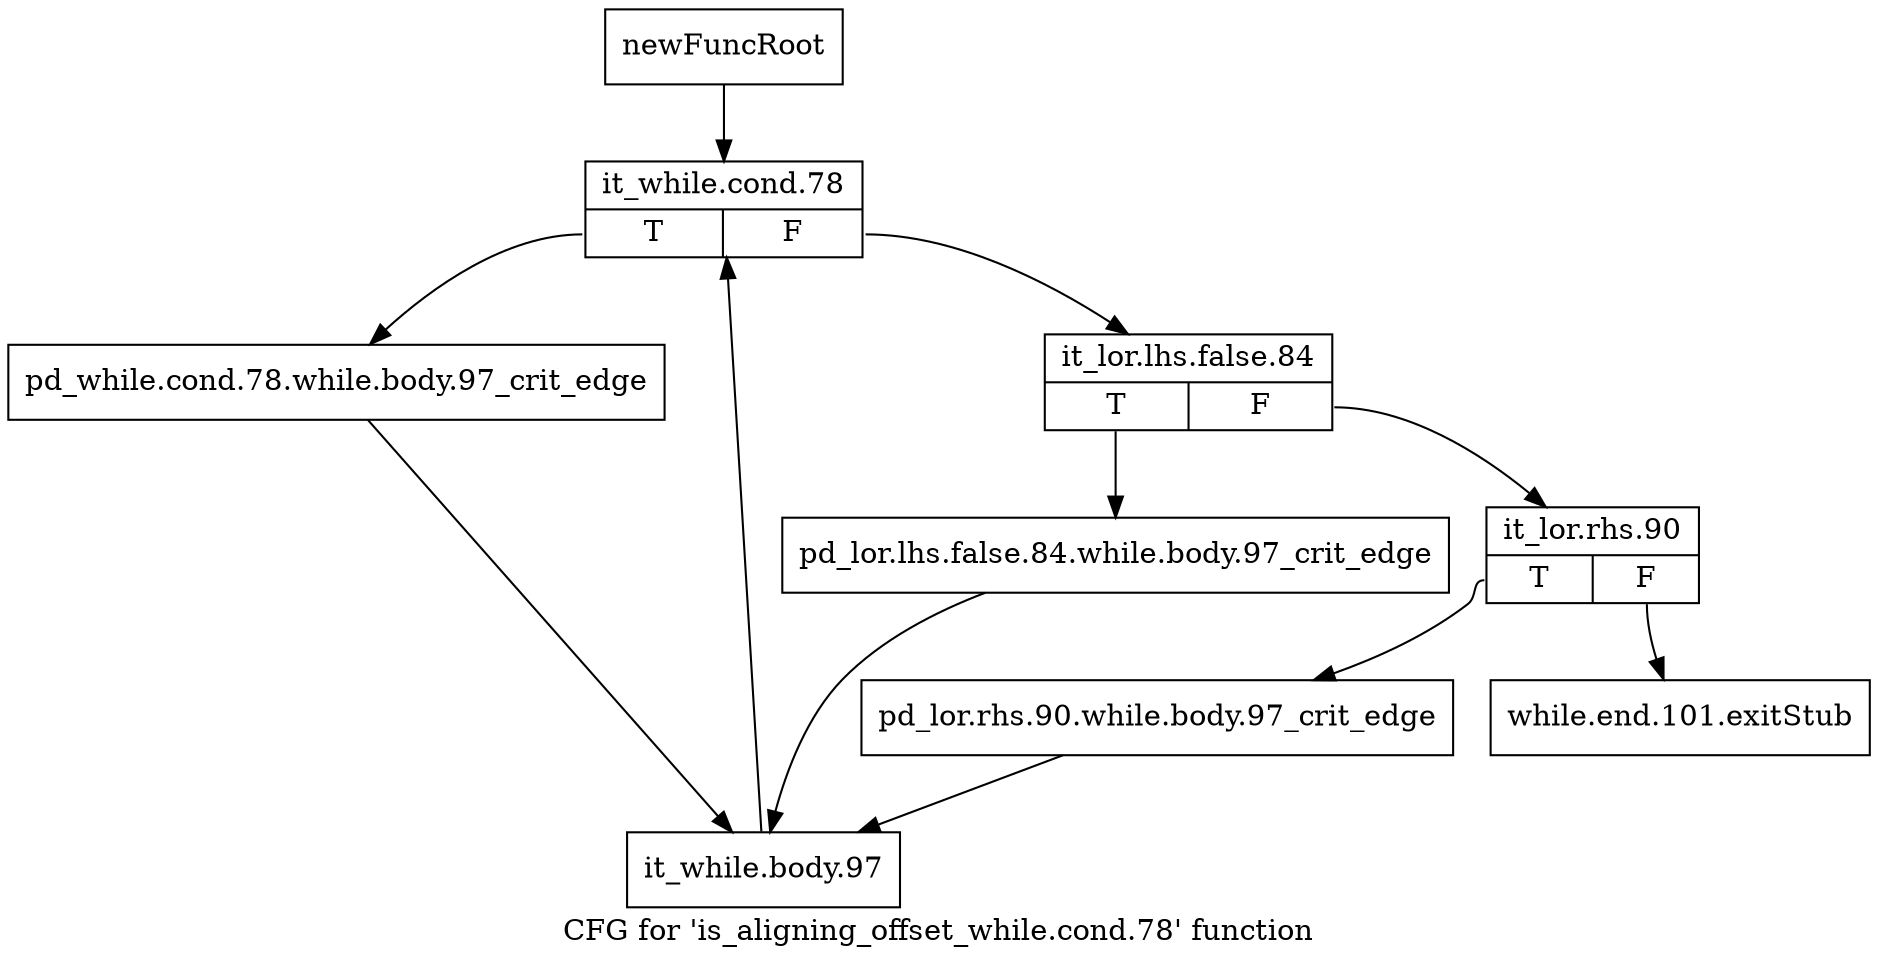 digraph "CFG for 'is_aligning_offset_while.cond.78' function" {
	label="CFG for 'is_aligning_offset_while.cond.78' function";

	Node0xade7e80 [shape=record,label="{newFuncRoot}"];
	Node0xade7e80 -> Node0xade7f20;
	Node0xade7ed0 [shape=record,label="{while.end.101.exitStub}"];
	Node0xade7f20 [shape=record,label="{it_while.cond.78|{<s0>T|<s1>F}}"];
	Node0xade7f20:s0 -> Node0xade8910;
	Node0xade7f20:s1 -> Node0xade7f70;
	Node0xade7f70 [shape=record,label="{it_lor.lhs.false.84|{<s0>T|<s1>F}}"];
	Node0xade7f70:s0 -> Node0xade88c0;
	Node0xade7f70:s1 -> Node0xade7fc0;
	Node0xade7fc0 [shape=record,label="{it_lor.rhs.90|{<s0>T|<s1>F}}"];
	Node0xade7fc0:s0 -> Node0xade8870;
	Node0xade7fc0:s1 -> Node0xade7ed0;
	Node0xade8870 [shape=record,label="{pd_lor.rhs.90.while.body.97_crit_edge}"];
	Node0xade8870 -> Node0xade8960;
	Node0xade88c0 [shape=record,label="{pd_lor.lhs.false.84.while.body.97_crit_edge}"];
	Node0xade88c0 -> Node0xade8960;
	Node0xade8910 [shape=record,label="{pd_while.cond.78.while.body.97_crit_edge}"];
	Node0xade8910 -> Node0xade8960;
	Node0xade8960 [shape=record,label="{it_while.body.97}"];
	Node0xade8960 -> Node0xade7f20;
}
